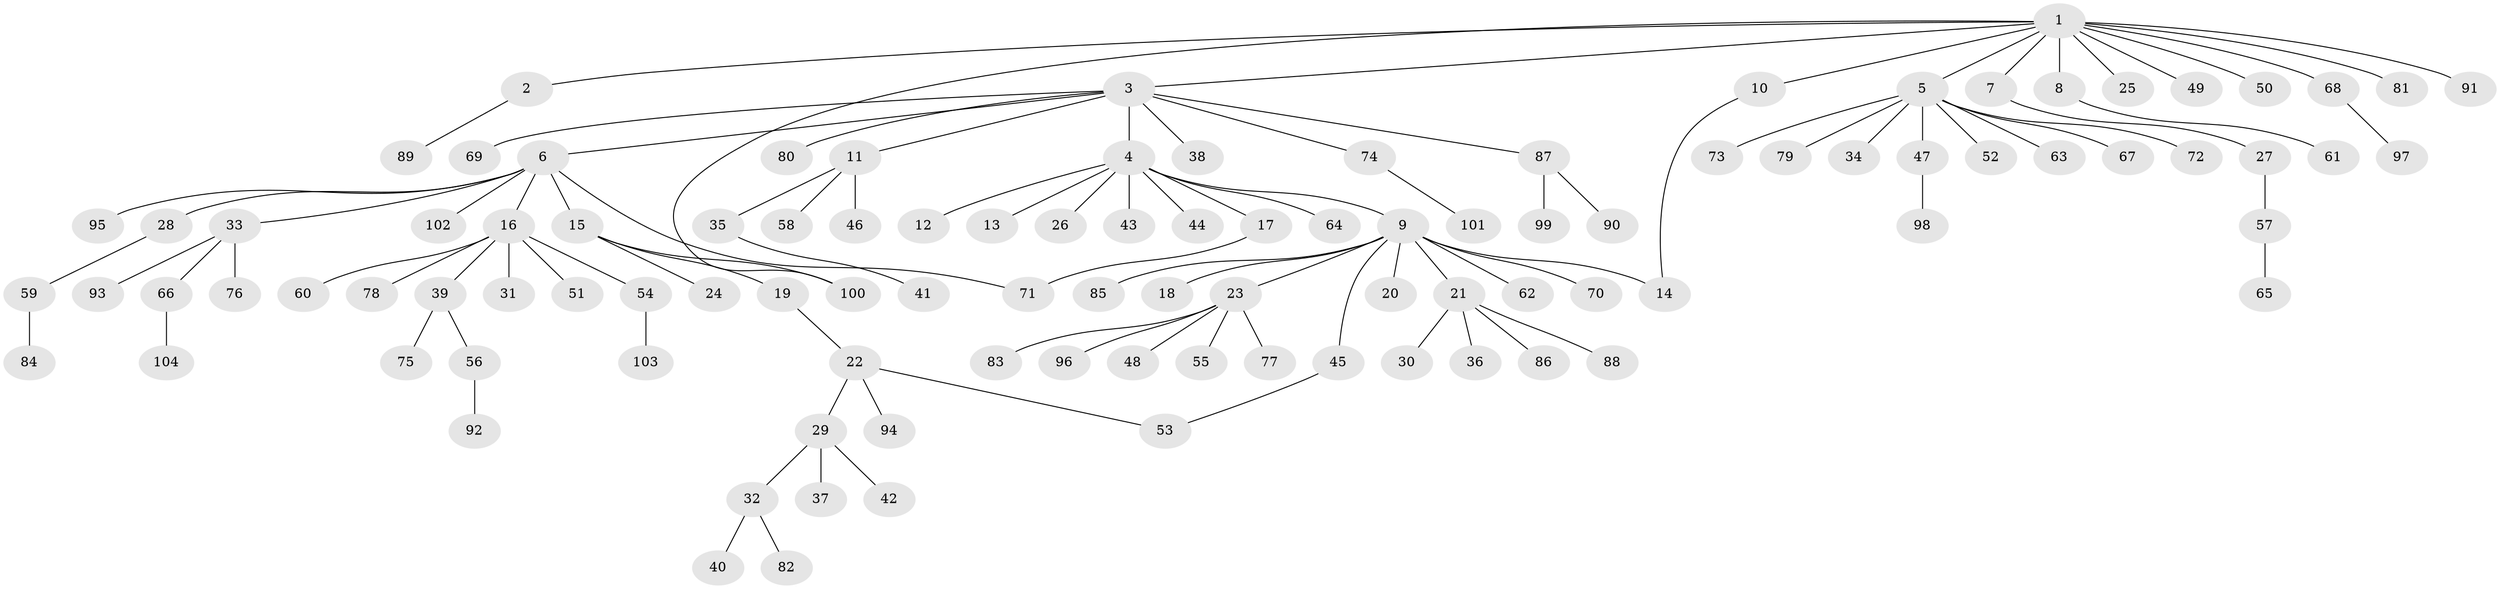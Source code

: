 // Generated by graph-tools (version 1.1) at 2025/26/03/09/25 03:26:04]
// undirected, 104 vertices, 107 edges
graph export_dot {
graph [start="1"]
  node [color=gray90,style=filled];
  1;
  2;
  3;
  4;
  5;
  6;
  7;
  8;
  9;
  10;
  11;
  12;
  13;
  14;
  15;
  16;
  17;
  18;
  19;
  20;
  21;
  22;
  23;
  24;
  25;
  26;
  27;
  28;
  29;
  30;
  31;
  32;
  33;
  34;
  35;
  36;
  37;
  38;
  39;
  40;
  41;
  42;
  43;
  44;
  45;
  46;
  47;
  48;
  49;
  50;
  51;
  52;
  53;
  54;
  55;
  56;
  57;
  58;
  59;
  60;
  61;
  62;
  63;
  64;
  65;
  66;
  67;
  68;
  69;
  70;
  71;
  72;
  73;
  74;
  75;
  76;
  77;
  78;
  79;
  80;
  81;
  82;
  83;
  84;
  85;
  86;
  87;
  88;
  89;
  90;
  91;
  92;
  93;
  94;
  95;
  96;
  97;
  98;
  99;
  100;
  101;
  102;
  103;
  104;
  1 -- 2;
  1 -- 3;
  1 -- 5;
  1 -- 7;
  1 -- 8;
  1 -- 10;
  1 -- 25;
  1 -- 49;
  1 -- 50;
  1 -- 68;
  1 -- 81;
  1 -- 91;
  1 -- 100;
  2 -- 89;
  3 -- 4;
  3 -- 6;
  3 -- 11;
  3 -- 38;
  3 -- 69;
  3 -- 74;
  3 -- 80;
  3 -- 87;
  4 -- 9;
  4 -- 12;
  4 -- 13;
  4 -- 17;
  4 -- 26;
  4 -- 43;
  4 -- 44;
  4 -- 64;
  5 -- 34;
  5 -- 47;
  5 -- 52;
  5 -- 63;
  5 -- 67;
  5 -- 72;
  5 -- 73;
  5 -- 79;
  6 -- 15;
  6 -- 16;
  6 -- 28;
  6 -- 33;
  6 -- 71;
  6 -- 95;
  6 -- 102;
  7 -- 27;
  8 -- 61;
  9 -- 14;
  9 -- 18;
  9 -- 20;
  9 -- 21;
  9 -- 23;
  9 -- 45;
  9 -- 62;
  9 -- 70;
  9 -- 85;
  10 -- 14;
  11 -- 35;
  11 -- 46;
  11 -- 58;
  15 -- 19;
  15 -- 24;
  15 -- 100;
  16 -- 31;
  16 -- 39;
  16 -- 51;
  16 -- 54;
  16 -- 60;
  16 -- 78;
  17 -- 71;
  19 -- 22;
  21 -- 30;
  21 -- 36;
  21 -- 86;
  21 -- 88;
  22 -- 29;
  22 -- 53;
  22 -- 94;
  23 -- 48;
  23 -- 55;
  23 -- 77;
  23 -- 83;
  23 -- 96;
  27 -- 57;
  28 -- 59;
  29 -- 32;
  29 -- 37;
  29 -- 42;
  32 -- 40;
  32 -- 82;
  33 -- 66;
  33 -- 76;
  33 -- 93;
  35 -- 41;
  39 -- 56;
  39 -- 75;
  45 -- 53;
  47 -- 98;
  54 -- 103;
  56 -- 92;
  57 -- 65;
  59 -- 84;
  66 -- 104;
  68 -- 97;
  74 -- 101;
  87 -- 90;
  87 -- 99;
}
